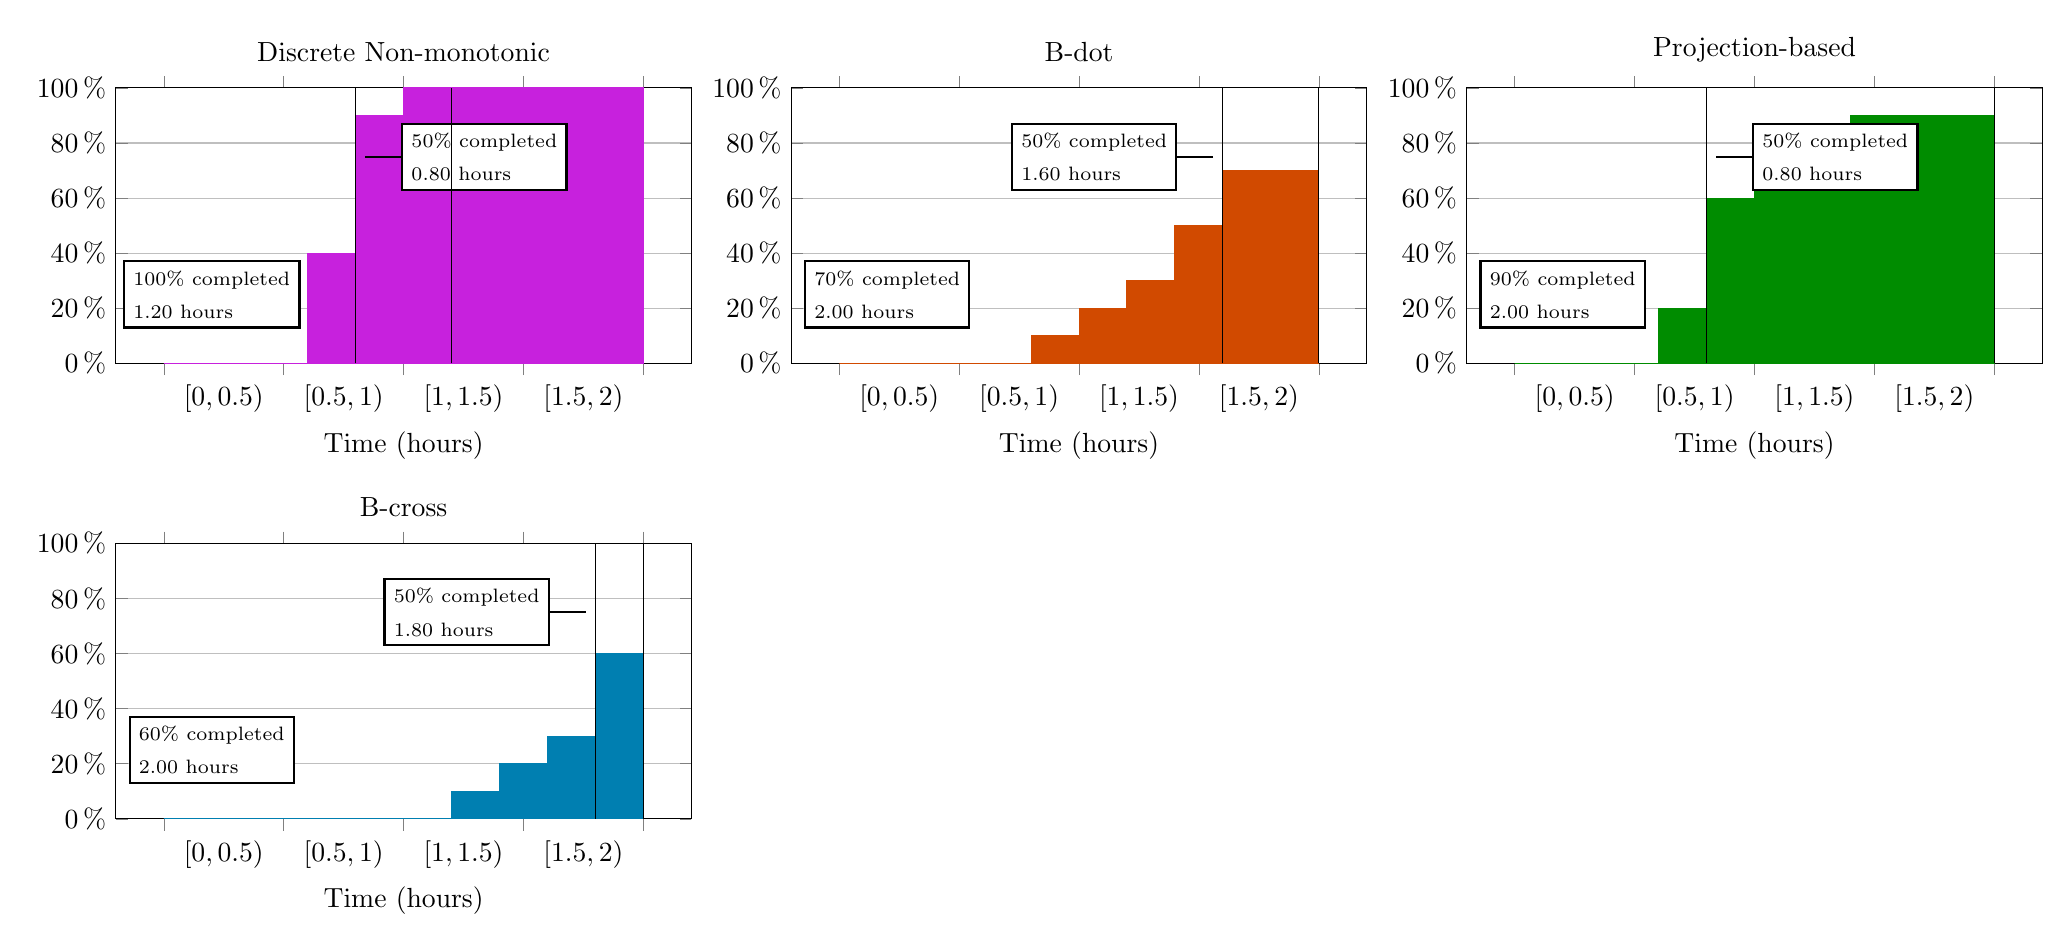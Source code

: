 % Recommended preamble:
\begin{tikzpicture}
\begin{groupplot}[group style={group size={3 by 2}, horizontal sep={0.5in}, vertical sep={0.9in}}, height={2in}, width={3.5in}, ymin={0}, ymax={100}]
    \nextgroupplot[grid style={color={rgb,1:red,0.749;green,0.749;blue,0.749}}, label style={color={rgb,1:red,0.0;green,0.0;blue,0.0}}, title style={color={rgb,1:red,0.0;green,0.0;blue,0.0}}, tick label style={color={rgb,1:red,0.0;green,0.0;blue,0.0}}, axis line style={color={rgb,1:red,0.0;green,0.0;blue,0.0}}, ybar interval, xticklabel interval boundaries, ymajorgrids, xmajorgrids={false}, xlabel={Time (hours)}, xtick={0.0,0.5,1.0,1.5,2.0}, title={Discrete Non-monotonic}, xticklabel={$[\pgfmathprintnumber\tick,\pgfmathprintnumber\nexttick)$}, yticklabel={$\pgfmathprintnumber\tick\,\%$}]
    \addplot[draw={rgb,1:red,0.78;green,0.129;blue,0.867}, fill={rgb,1:red,0.78;green,0.129;blue,0.867}, fill opacity={1.0}]
        coordinates {
            (0.0,0.0)
            (0.2,0.0)
            (0.4,0.0)
            (0.6,40.0)
            (0.8,90.0)
            (1.0,100.0)
            (1.2,100.0)
            (1.4,100.0)
            (1.6,100.0)
            (1.8,100.0)
            (2.0,100.0)
        }
        ;
    \draw [color={rgb,1:red,0.0;green,0.0;blue,0.0}](0.8, 0) -- (0.8, 100);
    \node 
    [pin={[thick,pin edge={draw={rgb,1:red,0.0;green,0.0;blue,0.0}, thick},draw={rgb,1:red,0.0;green,0.0;blue,0.0},fill={rgb,1:red,1.0;green,1.0;blue,1.0},text={rgb,1:red,0.0;green,0.0;blue,0.0},align=left]right:\scriptsize 50\% completed \\ \scriptsize0.80 hours}]  at 
    (0.8,75)
    {};
    \draw [color={rgb,1:red,0.0;green,0.0;blue,0.0}](1.2, 0) -- (1.2, 100);
    \node [thick,draw={rgb,1:red,0.0;green,0.0;blue,0.0},fill={rgb,1:red,1.0;green,1.0;blue,1.0},text={rgb,1:red,0.0;green,0.0;blue,0.0},align=left] at (0.2, 25){\scriptsize 100\%  completed\\ \scriptsize1.20 hours};
    \nextgroupplot[grid style={color={rgb,1:red,0.749;green,0.749;blue,0.749}}, label style={color={rgb,1:red,0.0;green,0.0;blue,0.0}}, title style={color={rgb,1:red,0.0;green,0.0;blue,0.0}}, tick label style={color={rgb,1:red,0.0;green,0.0;blue,0.0}}, axis line style={color={rgb,1:red,0.0;green,0.0;blue,0.0}}, ybar interval, xticklabel interval boundaries, ymajorgrids, xmajorgrids={false}, xlabel={Time (hours)}, xtick={0.0,0.5,1.0,1.5,2.0}, title={B-dot}, xticklabel={$[\pgfmathprintnumber\tick,\pgfmathprintnumber\nexttick)$}, yticklabel={$\pgfmathprintnumber\tick\,\%$}]
    \addplot[draw={rgb,1:red,0.82;green,0.29;blue,0.0}, fill={rgb,1:red,0.82;green,0.29;blue,0.0}, fill opacity={1.0}]
        coordinates {
            (0.0,0.0)
            (0.2,0.0)
            (0.4,0.0)
            (0.6,0.0)
            (0.8,10.0)
            (1.0,20.0)
            (1.2,30.0)
            (1.4,50.0)
            (1.6,70.0)
            (1.8,70.0)
            (2.0,100.0)
        }
        ;
    \draw [color={rgb,1:red,0.0;green,0.0;blue,0.0}](1.6, 0) -- (1.6, 100);
    \node 
    [pin={[thick,pin edge={draw={rgb,1:red,0.0;green,0.0;blue,0.0}, thick},draw={rgb,1:red,0.0;green,0.0;blue,0.0},fill={rgb,1:red,1.0;green,1.0;blue,1.0},text={rgb,1:red,0.0;green,0.0;blue,0.0},align=left]left:\scriptsize 50\% completed \\ \scriptsize1.60 hours}]  at 
    (1.6,75)
    {};
    \draw [color={rgb,1:red,0.0;green,0.0;blue,0.0}](2.0, 0) -- (2.0, 100);
    \node [thick,draw={rgb,1:red,0.0;green,0.0;blue,0.0},fill={rgb,1:red,1.0;green,1.0;blue,1.0},text={rgb,1:red,0.0;green,0.0;blue,0.0},align=left] at (0.2, 25){\scriptsize 70\%  completed\\ \scriptsize2.00 hours};
    \nextgroupplot[grid style={color={rgb,1:red,0.749;green,0.749;blue,0.749}}, label style={color={rgb,1:red,0.0;green,0.0;blue,0.0}}, title style={color={rgb,1:red,0.0;green,0.0;blue,0.0}}, tick label style={color={rgb,1:red,0.0;green,0.0;blue,0.0}}, axis line style={color={rgb,1:red,0.0;green,0.0;blue,0.0}}, ybar interval, xticklabel interval boundaries, ymajorgrids, xmajorgrids={false}, xlabel={Time (hours)}, xtick={0.0,0.5,1.0,1.5,2.0}, title={Projection-based}, xticklabel={$[\pgfmathprintnumber\tick,\pgfmathprintnumber\nexttick)$}, yticklabel={$\pgfmathprintnumber\tick\,\%$}]
    \addplot[draw={rgb,1:red,0.0;green,0.549;blue,0.0}, fill={rgb,1:red,0.0;green,0.549;blue,0.0}, fill opacity={1.0}]
        coordinates {
            (0.0,0.0)
            (0.2,0.0)
            (0.4,0.0)
            (0.6,20.0)
            (0.8,60.0)
            (1.0,70.0)
            (1.2,80.0)
            (1.4,90.0)
            (1.6,90.0)
            (1.8,90.0)
            (2.0,100.0)
        }
        ;
    \draw [color={rgb,1:red,0.0;green,0.0;blue,0.0}](0.8, 0) -- (0.8, 100);
    \node 
    [pin={[thick,pin edge={draw={rgb,1:red,0.0;green,0.0;blue,0.0}, thick},draw={rgb,1:red,0.0;green,0.0;blue,0.0},fill={rgb,1:red,1.0;green,1.0;blue,1.0},text={rgb,1:red,0.0;green,0.0;blue,0.0},align=left]right:\scriptsize 50\% completed \\ \scriptsize0.80 hours}]  at 
    (0.8,75)
    {};
    \draw [color={rgb,1:red,0.0;green,0.0;blue,0.0}](2.0, 0) -- (2.0, 100);
    \node [thick,draw={rgb,1:red,0.0;green,0.0;blue,0.0},fill={rgb,1:red,1.0;green,1.0;blue,1.0},text={rgb,1:red,0.0;green,0.0;blue,0.0},align=left] at (0.2, 25){\scriptsize 90\%  completed\\ \scriptsize2.00 hours};
    \nextgroupplot[grid style={color={rgb,1:red,0.749;green,0.749;blue,0.749}}, label style={color={rgb,1:red,0.0;green,0.0;blue,0.0}}, title style={color={rgb,1:red,0.0;green,0.0;blue,0.0}}, tick label style={color={rgb,1:red,0.0;green,0.0;blue,0.0}}, axis line style={color={rgb,1:red,0.0;green,0.0;blue,0.0}}, ybar interval, xticklabel interval boundaries, ymajorgrids, xmajorgrids={false}, xlabel={Time (hours)}, xtick={0.0,0.5,1.0,1.5,2.0}, title={B-cross}, xticklabel={$[\pgfmathprintnumber\tick,\pgfmathprintnumber\nexttick)$}, yticklabel={$\pgfmathprintnumber\tick\,\%$}]
    \addplot[draw={rgb,1:red,0.0;green,0.498;blue,0.694}, fill={rgb,1:red,0.0;green,0.498;blue,0.694}, fill opacity={1.0}]
        coordinates {
            (0.0,0.0)
            (0.2,0.0)
            (0.4,0.0)
            (0.6,0.0)
            (0.8,0.0)
            (1.0,0.0)
            (1.2,10.0)
            (1.4,20.0)
            (1.6,30.0)
            (1.8,60.0)
            (2.0,100.0)
        }
        ;
    \draw [color={rgb,1:red,0.0;green,0.0;blue,0.0}](1.8, 0) -- (1.8, 100);
    \node 
    [pin={[thick,pin edge={draw={rgb,1:red,0.0;green,0.0;blue,0.0}, thick},draw={rgb,1:red,0.0;green,0.0;blue,0.0},fill={rgb,1:red,1.0;green,1.0;blue,1.0},text={rgb,1:red,0.0;green,0.0;blue,0.0},align=left]left:\scriptsize 50\% completed \\ \scriptsize1.80 hours}]  at 
    (1.8,75)
    {};
    \draw [color={rgb,1:red,0.0;green,0.0;blue,0.0}](2.0, 0) -- (2.0, 100);
    \node [thick,draw={rgb,1:red,0.0;green,0.0;blue,0.0},fill={rgb,1:red,1.0;green,1.0;blue,1.0},text={rgb,1:red,0.0;green,0.0;blue,0.0},align=left] at (0.2, 25){\scriptsize 60\%  completed\\ \scriptsize2.00 hours};
\end{groupplot}
\end{tikzpicture}
